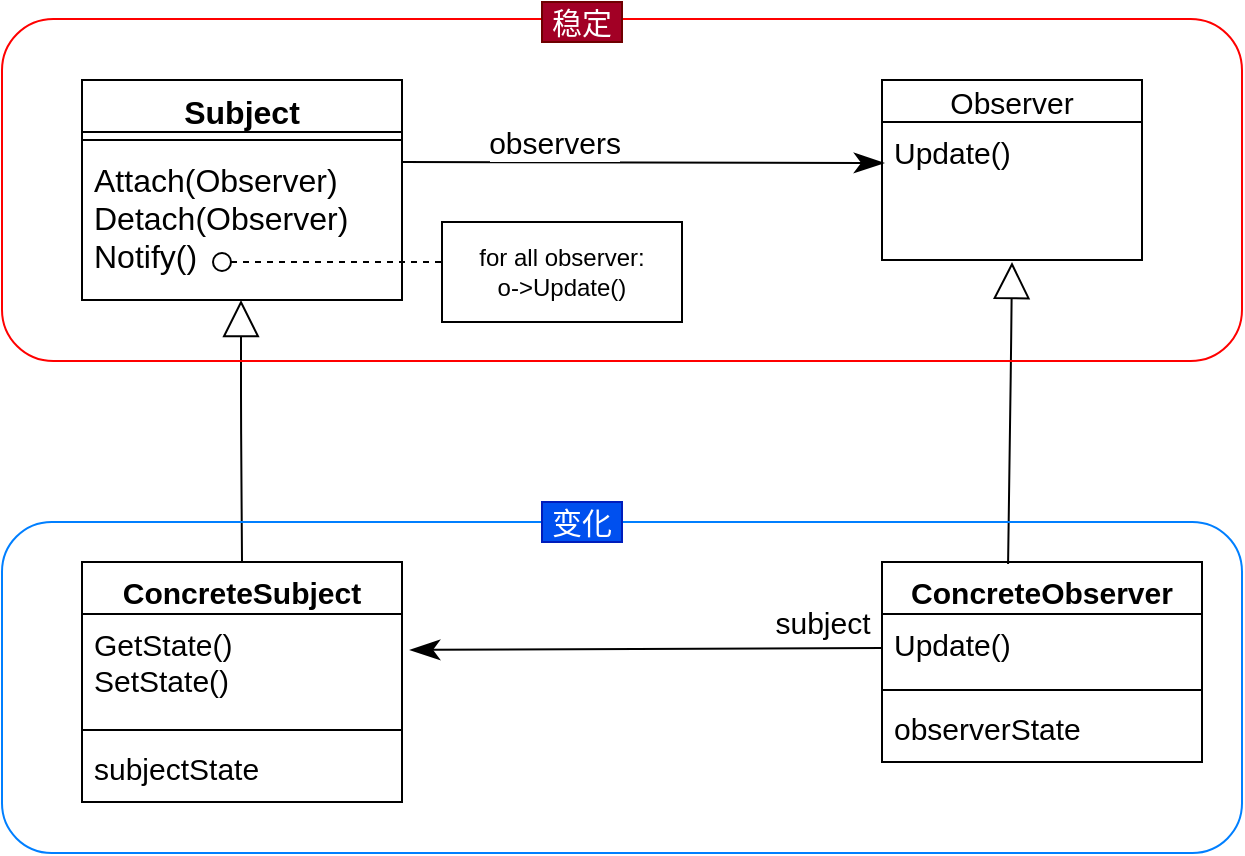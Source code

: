 <mxfile>
    <diagram id="V3vRzwqk_VqXlD4Towf4" name="第 1 页">
        <mxGraphModel dx="686" dy="610" grid="1" gridSize="10" guides="1" tooltips="1" connect="1" arrows="1" fold="1" page="1" pageScale="1" pageWidth="827" pageHeight="1169" math="0" shadow="0">
            <root>
                <mxCell id="0"/>
                <mxCell id="1" parent="0"/>
                <mxCell id="10" value="Subject" style="swimlane;fontStyle=1;align=center;verticalAlign=top;childLayout=stackLayout;horizontal=1;startSize=26;horizontalStack=0;resizeParent=1;resizeParentMax=0;resizeLast=0;collapsible=1;marginBottom=0;fontSize=16;" parent="1" vertex="1">
                    <mxGeometry x="80" y="119" width="160" height="110" as="geometry">
                        <mxRectangle x="80" y="120" width="140" height="26" as="alternateBounds"/>
                    </mxGeometry>
                </mxCell>
                <mxCell id="12" value="" style="line;strokeWidth=1;fillColor=none;align=left;verticalAlign=middle;spacingTop=-1;spacingLeft=3;spacingRight=3;rotatable=0;labelPosition=right;points=[];portConstraint=eastwest;" parent="10" vertex="1">
                    <mxGeometry y="26" width="160" height="8" as="geometry"/>
                </mxCell>
                <mxCell id="13" value="Attach(Observer)&#10;Detach(Observer)&#10;Notify()" style="text;strokeColor=none;fillColor=none;align=left;verticalAlign=top;spacingLeft=4;spacingRight=4;overflow=hidden;rotatable=0;points=[[0,0.5],[1,0.5]];portConstraint=eastwest;fontSize=16;" parent="10" vertex="1">
                    <mxGeometry y="34" width="160" height="76" as="geometry"/>
                </mxCell>
                <mxCell id="76" value="" style="endArrow=none;dashed=1;endFill=0;endSize=12;html=1;fontSize=16;startSize=9;rounded=1;startArrow=oval;startFill=0;" edge="1" parent="10">
                    <mxGeometry width="160" relative="1" as="geometry">
                        <mxPoint x="70" y="91" as="sourcePoint"/>
                        <mxPoint x="180" y="91" as="targetPoint"/>
                    </mxGeometry>
                </mxCell>
                <mxCell id="46" value="Observer" style="swimlane;fontStyle=0;childLayout=stackLayout;horizontal=1;startSize=21;fillColor=none;horizontalStack=0;resizeParent=1;resizeParentMax=0;resizeLast=0;collapsible=1;marginBottom=0;fontSize=15;align=center;" parent="1" vertex="1">
                    <mxGeometry x="480" y="119" width="130" height="90" as="geometry"/>
                </mxCell>
                <mxCell id="47" value="Update()" style="text;strokeColor=none;fillColor=none;align=left;verticalAlign=top;spacingLeft=4;spacingRight=4;overflow=hidden;rotatable=0;points=[[0,0.5],[1,0.5]];portConstraint=eastwest;fontSize=15;" parent="46" vertex="1">
                    <mxGeometry y="21" width="130" height="69" as="geometry"/>
                </mxCell>
                <mxCell id="61" value="observers" style="endArrow=classicThin;html=1;endSize=12;startArrow=none;startSize=14;startFill=0;edgeStyle=orthogonalEdgeStyle;fontSize=15;endFill=1;entryX=0.008;entryY=0.297;entryDx=0;entryDy=0;entryPerimeter=0;" parent="1" edge="1" target="47">
                    <mxGeometry x="-0.375" y="10" relative="1" as="geometry">
                        <mxPoint x="240" y="160" as="sourcePoint"/>
                        <mxPoint x="440" y="160" as="targetPoint"/>
                        <Array as="points"/>
                        <mxPoint as="offset"/>
                    </mxGeometry>
                </mxCell>
                <mxCell id="77" value="for all observer:&lt;br&gt;o-&amp;gt;Update()" style="rounded=0;whiteSpace=wrap;html=1;fillColor=none;" vertex="1" parent="1">
                    <mxGeometry x="260" y="190" width="120" height="50" as="geometry"/>
                </mxCell>
                <mxCell id="79" value="ConcreteSubject" style="swimlane;fontStyle=1;align=center;verticalAlign=top;childLayout=stackLayout;horizontal=1;startSize=26;horizontalStack=0;resizeParent=1;resizeParentMax=0;resizeLast=0;collapsible=1;marginBottom=0;fillColor=none;fontSize=15;" vertex="1" parent="1">
                    <mxGeometry x="80" y="360" width="160" height="120" as="geometry"/>
                </mxCell>
                <mxCell id="80" value="GetState()&#10;SetState()" style="text;strokeColor=none;fillColor=none;align=left;verticalAlign=top;spacingLeft=4;spacingRight=4;overflow=hidden;rotatable=0;points=[[0,0.5],[1,0.5]];portConstraint=eastwest;fontSize=15;" vertex="1" parent="79">
                    <mxGeometry y="26" width="160" height="54" as="geometry"/>
                </mxCell>
                <mxCell id="81" value="" style="line;strokeWidth=1;fillColor=none;align=left;verticalAlign=middle;spacingTop=-1;spacingLeft=3;spacingRight=3;rotatable=0;labelPosition=right;points=[];portConstraint=eastwest;" vertex="1" parent="79">
                    <mxGeometry y="80" width="160" height="8" as="geometry"/>
                </mxCell>
                <mxCell id="82" value="subjectState" style="text;strokeColor=none;fillColor=none;align=left;verticalAlign=top;spacingLeft=4;spacingRight=4;overflow=hidden;rotatable=0;points=[[0,0.5],[1,0.5]];portConstraint=eastwest;fontSize=15;" vertex="1" parent="79">
                    <mxGeometry y="88" width="160" height="32" as="geometry"/>
                </mxCell>
                <mxCell id="83" value="ConcreteObserver" style="swimlane;fontStyle=1;align=center;verticalAlign=top;childLayout=stackLayout;horizontal=1;startSize=26;horizontalStack=0;resizeParent=1;resizeParentMax=0;resizeLast=0;collapsible=1;marginBottom=0;fillColor=none;fontSize=15;" vertex="1" parent="1">
                    <mxGeometry x="480" y="360" width="160" height="100" as="geometry"/>
                </mxCell>
                <mxCell id="84" value="Update()" style="text;strokeColor=none;fillColor=none;align=left;verticalAlign=top;spacingLeft=4;spacingRight=4;overflow=hidden;rotatable=0;points=[[0,0.5],[1,0.5]];portConstraint=eastwest;fontSize=15;" vertex="1" parent="83">
                    <mxGeometry y="26" width="160" height="34" as="geometry"/>
                </mxCell>
                <mxCell id="85" value="" style="line;strokeWidth=1;fillColor=none;align=left;verticalAlign=middle;spacingTop=-1;spacingLeft=3;spacingRight=3;rotatable=0;labelPosition=right;points=[];portConstraint=eastwest;" vertex="1" parent="83">
                    <mxGeometry y="60" width="160" height="8" as="geometry"/>
                </mxCell>
                <mxCell id="86" value="observerState" style="text;strokeColor=none;fillColor=none;align=left;verticalAlign=top;spacingLeft=4;spacingRight=4;overflow=hidden;rotatable=0;points=[[0,0.5],[1,0.5]];portConstraint=eastwest;fontSize=15;" vertex="1" parent="83">
                    <mxGeometry y="68" width="160" height="32" as="geometry"/>
                </mxCell>
                <mxCell id="89" value="" style="endArrow=classicThin;endFill=1;endSize=12;html=1;fontSize=15;exitX=0;exitY=0.5;exitDx=0;exitDy=0;entryX=1.025;entryY=0.333;entryDx=0;entryDy=0;entryPerimeter=0;" edge="1" parent="1" source="84" target="80">
                    <mxGeometry width="160" relative="1" as="geometry">
                        <mxPoint x="270" y="310" as="sourcePoint"/>
                        <mxPoint x="430" y="310" as="targetPoint"/>
                    </mxGeometry>
                </mxCell>
                <mxCell id="90" value="subject" style="text;html=1;align=center;verticalAlign=middle;resizable=0;points=[];autosize=1;fontSize=15;" vertex="1" parent="1">
                    <mxGeometry x="420" y="380" width="60" height="20" as="geometry"/>
                </mxCell>
                <mxCell id="91" value="" style="endArrow=block;endSize=16;endFill=0;html=1;fontSize=16;exitX=0.5;exitY=0;exitDx=0;exitDy=0;" edge="1" parent="1" source="79">
                    <mxGeometry width="160" relative="1" as="geometry">
                        <mxPoint x="159.5" y="346" as="sourcePoint"/>
                        <mxPoint x="159.5" y="229" as="targetPoint"/>
                        <Array as="points">
                            <mxPoint x="159.5" y="286"/>
                        </Array>
                    </mxGeometry>
                </mxCell>
                <mxCell id="93" value="" style="endArrow=block;endSize=16;endFill=0;html=1;fontSize=16;exitX=0.394;exitY=0.01;exitDx=0;exitDy=0;exitPerimeter=0;" edge="1" parent="1" source="83">
                    <mxGeometry width="160" relative="1" as="geometry">
                        <mxPoint x="545" y="331" as="sourcePoint"/>
                        <mxPoint x="545" y="210" as="targetPoint"/>
                        <Array as="points">
                            <mxPoint x="544.5" y="257"/>
                        </Array>
                    </mxGeometry>
                </mxCell>
                <mxCell id="94" value="" style="rounded=1;whiteSpace=wrap;html=1;fillColor=none;fontSize=15;strokeColor=#FF0000;" vertex="1" parent="1">
                    <mxGeometry x="40" y="88.5" width="620" height="171" as="geometry"/>
                </mxCell>
                <mxCell id="95" value="" style="rounded=1;whiteSpace=wrap;html=1;fillColor=none;fontSize=15;strokeColor=#007FFF;" vertex="1" parent="1">
                    <mxGeometry x="40" y="340" width="620" height="165.5" as="geometry"/>
                </mxCell>
                <mxCell id="97" value="变化" style="text;html=1;strokeColor=#001DBC;fillColor=#0050ef;align=center;verticalAlign=middle;whiteSpace=wrap;rounded=0;fontSize=15;fontColor=#ffffff;" vertex="1" parent="1">
                    <mxGeometry x="310" y="330" width="40" height="20" as="geometry"/>
                </mxCell>
                <mxCell id="98" value="稳定" style="text;html=1;strokeColor=#6F0000;fillColor=#a20025;align=center;verticalAlign=middle;whiteSpace=wrap;rounded=0;fontSize=15;fontColor=#ffffff;" vertex="1" parent="1">
                    <mxGeometry x="310" y="80" width="40" height="20" as="geometry"/>
                </mxCell>
            </root>
        </mxGraphModel>
    </diagram>
</mxfile>